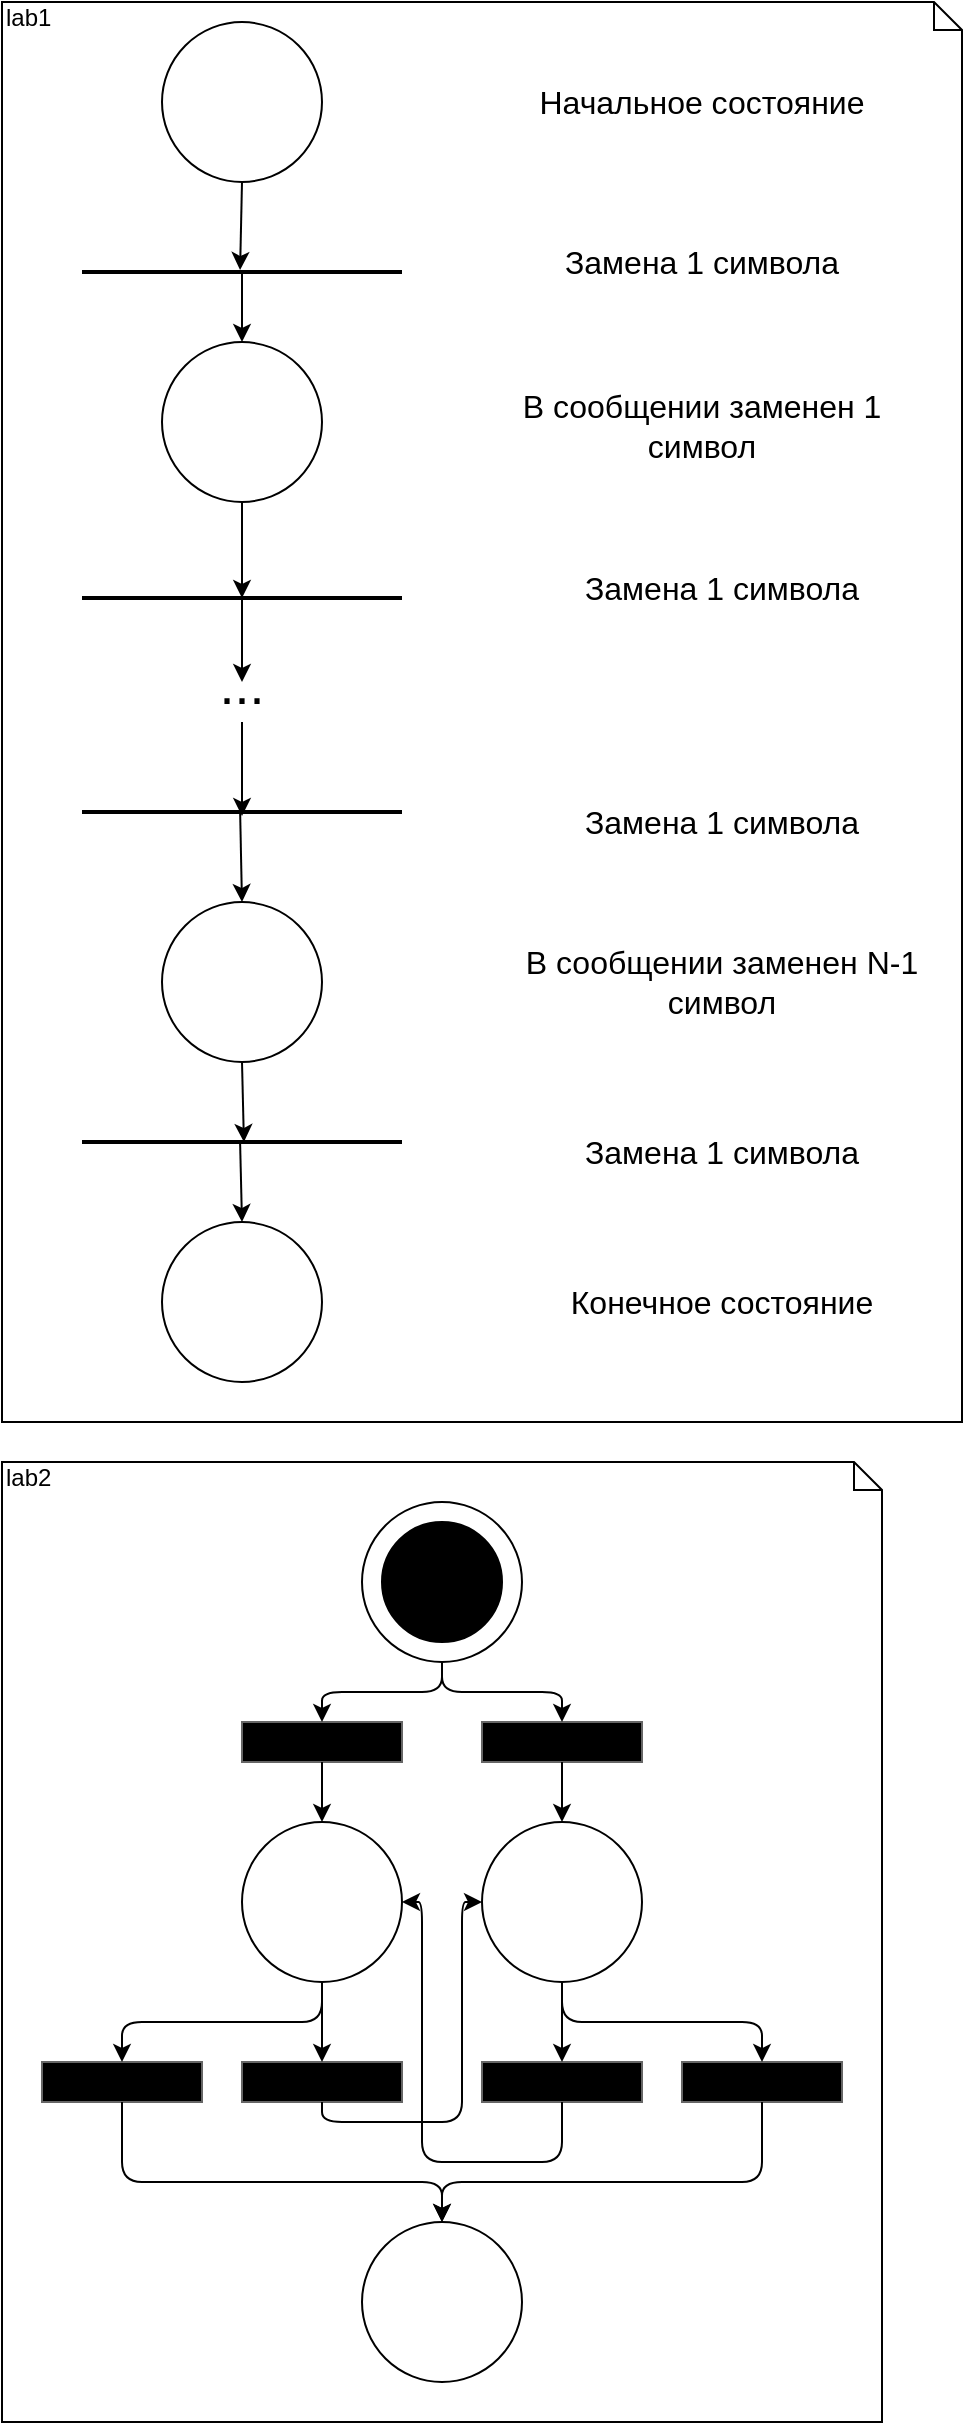 <mxfile version="12.3.2" type="device" pages="1"><diagram id="6GpnvEEy-C2eloMwzxEv" name="Page-1"><mxGraphModel dx="946" dy="725" grid="1" gridSize="10" guides="1" tooltips="1" connect="1" arrows="1" fold="1" page="1" pageScale="1" pageWidth="827" pageHeight="1169" math="0" shadow="0"><root><mxCell id="0"/><mxCell id="1" parent="0"/><mxCell id="kXW_KmqoTyBfFxPTs8dJ-34" value="" style="group" vertex="1" connectable="0" parent="1"><mxGeometry x="40" y="30" width="480" height="710" as="geometry"/></mxCell><mxCell id="kXW_KmqoTyBfFxPTs8dJ-33" value="lab1" style="shape=note;whiteSpace=wrap;html=1;size=14;verticalAlign=top;align=left;spacingTop=-6;" vertex="1" parent="kXW_KmqoTyBfFxPTs8dJ-34"><mxGeometry width="480" height="710" as="geometry"/></mxCell><mxCell id="kXW_KmqoTyBfFxPTs8dJ-1" value="" style="ellipse;whiteSpace=wrap;html=1;aspect=fixed;" vertex="1" parent="kXW_KmqoTyBfFxPTs8dJ-34"><mxGeometry x="80" y="10" width="80" height="80" as="geometry"/></mxCell><mxCell id="kXW_KmqoTyBfFxPTs8dJ-2" value="" style="ellipse;whiteSpace=wrap;html=1;aspect=fixed;" vertex="1" parent="kXW_KmqoTyBfFxPTs8dJ-34"><mxGeometry x="80" y="170" width="80" height="80" as="geometry"/></mxCell><mxCell id="kXW_KmqoTyBfFxPTs8dJ-3" value="" style="ellipse;whiteSpace=wrap;html=1;aspect=fixed;" vertex="1" parent="kXW_KmqoTyBfFxPTs8dJ-34"><mxGeometry x="80" y="450" width="80" height="80" as="geometry"/></mxCell><mxCell id="kXW_KmqoTyBfFxPTs8dJ-4" value="" style="ellipse;whiteSpace=wrap;html=1;aspect=fixed;" vertex="1" parent="kXW_KmqoTyBfFxPTs8dJ-34"><mxGeometry x="80" y="610" width="80" height="80" as="geometry"/></mxCell><mxCell id="kXW_KmqoTyBfFxPTs8dJ-5" value="" style="line;strokeWidth=2;html=1;" vertex="1" parent="kXW_KmqoTyBfFxPTs8dJ-34"><mxGeometry x="40" y="293" width="160" height="10" as="geometry"/></mxCell><mxCell id="kXW_KmqoTyBfFxPTs8dJ-6" value="" style="line;strokeWidth=2;html=1;" vertex="1" parent="kXW_KmqoTyBfFxPTs8dJ-34"><mxGeometry x="40" y="130" width="160" height="10" as="geometry"/></mxCell><mxCell id="kXW_KmqoTyBfFxPTs8dJ-7" value="" style="line;strokeWidth=2;html=1;" vertex="1" parent="kXW_KmqoTyBfFxPTs8dJ-34"><mxGeometry x="40" y="400" width="160" height="10" as="geometry"/></mxCell><mxCell id="kXW_KmqoTyBfFxPTs8dJ-8" value="" style="line;strokeWidth=2;html=1;" vertex="1" parent="kXW_KmqoTyBfFxPTs8dJ-34"><mxGeometry x="40" y="565" width="160" height="10" as="geometry"/></mxCell><mxCell id="kXW_KmqoTyBfFxPTs8dJ-11" value="" style="endArrow=classic;html=1;entryX=0.494;entryY=0.4;entryDx=0;entryDy=0;entryPerimeter=0;exitX=0.5;exitY=1;exitDx=0;exitDy=0;" edge="1" parent="kXW_KmqoTyBfFxPTs8dJ-34" source="kXW_KmqoTyBfFxPTs8dJ-1" target="kXW_KmqoTyBfFxPTs8dJ-6"><mxGeometry width="50" height="50" relative="1" as="geometry"><mxPoint x="300" y="120" as="sourcePoint"/><mxPoint x="350" y="70" as="targetPoint"/></mxGeometry></mxCell><mxCell id="kXW_KmqoTyBfFxPTs8dJ-12" value="" style="endArrow=classic;html=1;entryX=0.5;entryY=0;entryDx=0;entryDy=0;" edge="1" parent="kXW_KmqoTyBfFxPTs8dJ-34" target="kXW_KmqoTyBfFxPTs8dJ-2"><mxGeometry width="50" height="50" relative="1" as="geometry"><mxPoint x="120" y="136" as="sourcePoint"/><mxPoint x="410" y="150" as="targetPoint"/></mxGeometry></mxCell><mxCell id="kXW_KmqoTyBfFxPTs8dJ-13" value="" style="endArrow=classic;html=1;exitX=0.5;exitY=1;exitDx=0;exitDy=0;" edge="1" parent="kXW_KmqoTyBfFxPTs8dJ-34" source="kXW_KmqoTyBfFxPTs8dJ-2"><mxGeometry width="50" height="50" relative="1" as="geometry"><mxPoint x="300" y="230" as="sourcePoint"/><mxPoint x="120" y="298" as="targetPoint"/></mxGeometry></mxCell><mxCell id="kXW_KmqoTyBfFxPTs8dJ-16" value="" style="endArrow=classic;html=1;exitX=0.5;exitY=0.5;exitDx=0;exitDy=0;exitPerimeter=0;" edge="1" parent="kXW_KmqoTyBfFxPTs8dJ-34" source="kXW_KmqoTyBfFxPTs8dJ-5"><mxGeometry width="50" height="50" relative="1" as="geometry"><mxPoint x="190" y="370" as="sourcePoint"/><mxPoint x="120" y="340" as="targetPoint"/></mxGeometry></mxCell><mxCell id="kXW_KmqoTyBfFxPTs8dJ-17" value="&lt;font style=&quot;font-size: 27px&quot;&gt;...&lt;/font&gt;" style="text;html=1;strokeColor=none;fillColor=none;align=center;verticalAlign=bottom;whiteSpace=wrap;rounded=0padding:5px&#10;;" vertex="1" parent="kXW_KmqoTyBfFxPTs8dJ-34"><mxGeometry x="100" y="340" width="40" height="20" as="geometry"/></mxCell><mxCell id="kXW_KmqoTyBfFxPTs8dJ-21" value="" style="endArrow=classic;html=1;exitX=0.5;exitY=1;exitDx=0;exitDy=0;entryX=0.5;entryY=0.7;entryDx=0;entryDy=0;entryPerimeter=0;" edge="1" parent="kXW_KmqoTyBfFxPTs8dJ-34" source="kXW_KmqoTyBfFxPTs8dJ-17" target="kXW_KmqoTyBfFxPTs8dJ-7"><mxGeometry width="50" height="50" relative="1" as="geometry"><mxPoint x="240" y="380" as="sourcePoint"/><mxPoint x="290" y="330" as="targetPoint"/></mxGeometry></mxCell><mxCell id="kXW_KmqoTyBfFxPTs8dJ-22" value="" style="endArrow=classic;html=1;exitX=0.494;exitY=0.4;exitDx=0;exitDy=0;exitPerimeter=0;entryX=0.5;entryY=0;entryDx=0;entryDy=0;" edge="1" parent="kXW_KmqoTyBfFxPTs8dJ-34" source="kXW_KmqoTyBfFxPTs8dJ-7" target="kXW_KmqoTyBfFxPTs8dJ-3"><mxGeometry width="50" height="50" relative="1" as="geometry"><mxPoint x="320" y="390" as="sourcePoint"/><mxPoint x="370" y="340" as="targetPoint"/></mxGeometry></mxCell><mxCell id="kXW_KmqoTyBfFxPTs8dJ-23" value="" style="endArrow=classic;html=1;exitX=0.5;exitY=1;exitDx=0;exitDy=0;entryX=0.506;entryY=0.5;entryDx=0;entryDy=0;entryPerimeter=0;" edge="1" parent="kXW_KmqoTyBfFxPTs8dJ-34" source="kXW_KmqoTyBfFxPTs8dJ-3" target="kXW_KmqoTyBfFxPTs8dJ-8"><mxGeometry width="50" height="50" relative="1" as="geometry"><mxPoint x="280" y="480" as="sourcePoint"/><mxPoint x="330" y="430" as="targetPoint"/></mxGeometry></mxCell><mxCell id="kXW_KmqoTyBfFxPTs8dJ-24" value="" style="endArrow=classic;html=1;exitX=0.494;exitY=0.5;exitDx=0;exitDy=0;exitPerimeter=0;entryX=0.5;entryY=0;entryDx=0;entryDy=0;" edge="1" parent="kXW_KmqoTyBfFxPTs8dJ-34" source="kXW_KmqoTyBfFxPTs8dJ-8" target="kXW_KmqoTyBfFxPTs8dJ-4"><mxGeometry width="50" height="50" relative="1" as="geometry"><mxPoint x="330" y="640" as="sourcePoint"/><mxPoint x="380" y="590" as="targetPoint"/></mxGeometry></mxCell><mxCell id="kXW_KmqoTyBfFxPTs8dJ-25" value="&lt;font style=&quot;font-size: 16px&quot;&gt;Начальное состояние&lt;/font&gt;" style="text;html=1;strokeColor=none;fillColor=none;align=center;verticalAlign=middle;whiteSpace=wrap;rounded=0;" vertex="1" parent="kXW_KmqoTyBfFxPTs8dJ-34"><mxGeometry x="240" y="30" width="220" height="40" as="geometry"/></mxCell><mxCell id="kXW_KmqoTyBfFxPTs8dJ-26" value="&lt;span style=&quot;font-size: 16px&quot;&gt;Замена 1 символа&lt;/span&gt;" style="text;html=1;strokeColor=none;fillColor=none;align=center;verticalAlign=middle;whiteSpace=wrap;rounded=0;" vertex="1" parent="kXW_KmqoTyBfFxPTs8dJ-34"><mxGeometry x="240" y="110" width="220" height="40" as="geometry"/></mxCell><mxCell id="kXW_KmqoTyBfFxPTs8dJ-27" value="&lt;span style=&quot;font-size: 16px&quot;&gt;В сообщении заменен 1 символ&lt;/span&gt;" style="text;html=1;strokeColor=none;fillColor=none;align=center;verticalAlign=middle;whiteSpace=wrap;rounded=0;" vertex="1" parent="kXW_KmqoTyBfFxPTs8dJ-34"><mxGeometry x="240" y="191.5" width="220" height="40" as="geometry"/></mxCell><mxCell id="kXW_KmqoTyBfFxPTs8dJ-28" value="&lt;span style=&quot;font-size: 16px&quot;&gt;Замена 1 символа&lt;/span&gt;" style="text;html=1;strokeColor=none;fillColor=none;align=center;verticalAlign=middle;whiteSpace=wrap;rounded=0;" vertex="1" parent="kXW_KmqoTyBfFxPTs8dJ-34"><mxGeometry x="250" y="273" width="220" height="40" as="geometry"/></mxCell><mxCell id="kXW_KmqoTyBfFxPTs8dJ-29" value="&lt;span style=&quot;font-size: 16px&quot;&gt;Замена 1 символа&lt;/span&gt;" style="text;html=1;strokeColor=none;fillColor=none;align=center;verticalAlign=middle;whiteSpace=wrap;rounded=0;" vertex="1" parent="kXW_KmqoTyBfFxPTs8dJ-34"><mxGeometry x="250" y="390" width="220" height="40" as="geometry"/></mxCell><mxCell id="kXW_KmqoTyBfFxPTs8dJ-30" value="&lt;span style=&quot;font-size: 16px&quot;&gt;В сообщении заменен N-1 символ&lt;/span&gt;" style="text;html=1;strokeColor=none;fillColor=none;align=center;verticalAlign=middle;whiteSpace=wrap;rounded=0;" vertex="1" parent="kXW_KmqoTyBfFxPTs8dJ-34"><mxGeometry x="250" y="470" width="220" height="40" as="geometry"/></mxCell><mxCell id="kXW_KmqoTyBfFxPTs8dJ-31" value="&lt;span style=&quot;font-size: 16px&quot;&gt;Замена 1 символа&lt;/span&gt;" style="text;html=1;strokeColor=none;fillColor=none;align=center;verticalAlign=middle;whiteSpace=wrap;rounded=0;" vertex="1" parent="kXW_KmqoTyBfFxPTs8dJ-34"><mxGeometry x="250" y="555" width="220" height="40" as="geometry"/></mxCell><mxCell id="kXW_KmqoTyBfFxPTs8dJ-32" value="&lt;font style=&quot;font-size: 16px&quot;&gt;Конечное состояние&lt;/font&gt;" style="text;html=1;strokeColor=none;fillColor=none;align=center;verticalAlign=middle;whiteSpace=wrap;rounded=0;" vertex="1" parent="kXW_KmqoTyBfFxPTs8dJ-34"><mxGeometry x="250" y="630" width="220" height="40" as="geometry"/></mxCell><mxCell id="kXW_KmqoTyBfFxPTs8dJ-122" value="" style="group" vertex="1" connectable="0" parent="1"><mxGeometry x="40" y="760" width="440" height="480" as="geometry"/></mxCell><mxCell id="kXW_KmqoTyBfFxPTs8dJ-121" value="lab2" style="shape=note;whiteSpace=wrap;html=1;size=14;verticalAlign=top;align=left;spacingTop=-6;" vertex="1" parent="kXW_KmqoTyBfFxPTs8dJ-122"><mxGeometry width="440" height="480" as="geometry"/></mxCell><mxCell id="kXW_KmqoTyBfFxPTs8dJ-90" value="" style="ellipse;whiteSpace=wrap;html=1;aspect=fixed;" vertex="1" parent="kXW_KmqoTyBfFxPTs8dJ-122"><mxGeometry x="180" y="20" width="80" height="80" as="geometry"/></mxCell><mxCell id="kXW_KmqoTyBfFxPTs8dJ-91" value="" style="ellipse;whiteSpace=wrap;html=1;aspect=fixed;" vertex="1" parent="kXW_KmqoTyBfFxPTs8dJ-122"><mxGeometry x="120" y="180" width="80" height="80" as="geometry"/></mxCell><mxCell id="kXW_KmqoTyBfFxPTs8dJ-92" value="" style="ellipse;whiteSpace=wrap;html=1;aspect=fixed;" vertex="1" parent="kXW_KmqoTyBfFxPTs8dJ-122"><mxGeometry x="240" y="180" width="80" height="80" as="geometry"/></mxCell><mxCell id="kXW_KmqoTyBfFxPTs8dJ-94" value="" style="rounded=0;whiteSpace=wrap;html=1;fillColor=#000000;strokeColor=#666666;fontColor=#333333;" vertex="1" parent="kXW_KmqoTyBfFxPTs8dJ-122"><mxGeometry x="120" y="130" width="80" height="20" as="geometry"/></mxCell><mxCell id="kXW_KmqoTyBfFxPTs8dJ-95" value="" style="rounded=0;whiteSpace=wrap;html=1;fillColor=#000000;strokeColor=#666666;fontColor=#333333;" vertex="1" parent="kXW_KmqoTyBfFxPTs8dJ-122"><mxGeometry x="240" y="130" width="80" height="20" as="geometry"/></mxCell><mxCell id="kXW_KmqoTyBfFxPTs8dJ-96" value="" style="rounded=0;whiteSpace=wrap;html=1;fillColor=#000000;strokeColor=#666666;fontColor=#333333;" vertex="1" parent="kXW_KmqoTyBfFxPTs8dJ-122"><mxGeometry x="240" y="300" width="80" height="20" as="geometry"/></mxCell><mxCell id="kXW_KmqoTyBfFxPTs8dJ-97" value="" style="rounded=0;whiteSpace=wrap;html=1;fillColor=#000000;strokeColor=#666666;fontColor=#333333;" vertex="1" parent="kXW_KmqoTyBfFxPTs8dJ-122"><mxGeometry x="340" y="300" width="80" height="20" as="geometry"/></mxCell><mxCell id="kXW_KmqoTyBfFxPTs8dJ-98" value="" style="rounded=0;whiteSpace=wrap;html=1;fillColor=#000000;strokeColor=#666666;fontColor=#333333;" vertex="1" parent="kXW_KmqoTyBfFxPTs8dJ-122"><mxGeometry x="120" y="300" width="80" height="20" as="geometry"/></mxCell><mxCell id="kXW_KmqoTyBfFxPTs8dJ-99" value="" style="rounded=0;whiteSpace=wrap;html=1;fillColor=#000000;strokeColor=#666666;fontColor=#333333;" vertex="1" parent="kXW_KmqoTyBfFxPTs8dJ-122"><mxGeometry x="20" y="300" width="80" height="20" as="geometry"/></mxCell><mxCell id="kXW_KmqoTyBfFxPTs8dJ-103" value="" style="edgeStyle=elbowEdgeStyle;elbow=vertical;endArrow=classic;html=1;exitX=0.5;exitY=1;exitDx=0;exitDy=0;entryX=0.5;entryY=0;entryDx=0;entryDy=0;" edge="1" parent="kXW_KmqoTyBfFxPTs8dJ-122" source="kXW_KmqoTyBfFxPTs8dJ-90" target="kXW_KmqoTyBfFxPTs8dJ-94"><mxGeometry width="50" height="50" relative="1" as="geometry"><mxPoint x="-60" y="160" as="sourcePoint"/><mxPoint x="-10" y="110" as="targetPoint"/></mxGeometry></mxCell><mxCell id="kXW_KmqoTyBfFxPTs8dJ-104" value="" style="edgeStyle=elbowEdgeStyle;elbow=vertical;endArrow=classic;html=1;exitX=0.5;exitY=1;exitDx=0;exitDy=0;entryX=0.5;entryY=0;entryDx=0;entryDy=0;" edge="1" parent="kXW_KmqoTyBfFxPTs8dJ-122" source="kXW_KmqoTyBfFxPTs8dJ-90" target="kXW_KmqoTyBfFxPTs8dJ-95"><mxGeometry width="50" height="50" relative="1" as="geometry"><mxPoint x="-30" y="130" as="sourcePoint"/><mxPoint x="20" y="80" as="targetPoint"/></mxGeometry></mxCell><mxCell id="kXW_KmqoTyBfFxPTs8dJ-105" value="" style="edgeStyle=elbowEdgeStyle;elbow=vertical;endArrow=classic;html=1;exitX=0.5;exitY=1;exitDx=0;exitDy=0;entryX=0.5;entryY=0;entryDx=0;entryDy=0;" edge="1" parent="kXW_KmqoTyBfFxPTs8dJ-122" source="kXW_KmqoTyBfFxPTs8dJ-94" target="kXW_KmqoTyBfFxPTs8dJ-91"><mxGeometry width="50" height="50" relative="1" as="geometry"><mxPoint x="-10" y="220" as="sourcePoint"/><mxPoint x="40" y="170" as="targetPoint"/></mxGeometry></mxCell><mxCell id="kXW_KmqoTyBfFxPTs8dJ-106" value="" style="edgeStyle=elbowEdgeStyle;elbow=vertical;endArrow=classic;html=1;exitX=0.5;exitY=1;exitDx=0;exitDy=0;entryX=0.5;entryY=0;entryDx=0;entryDy=0;" edge="1" parent="kXW_KmqoTyBfFxPTs8dJ-122" source="kXW_KmqoTyBfFxPTs8dJ-95" target="kXW_KmqoTyBfFxPTs8dJ-92"><mxGeometry width="50" height="50" relative="1" as="geometry"><mxPoint x="480" y="240" as="sourcePoint"/><mxPoint x="530" y="190" as="targetPoint"/></mxGeometry></mxCell><mxCell id="kXW_KmqoTyBfFxPTs8dJ-107" value="" style="edgeStyle=elbowEdgeStyle;elbow=vertical;endArrow=classic;html=1;exitX=0.5;exitY=1;exitDx=0;exitDy=0;entryX=0.5;entryY=0;entryDx=0;entryDy=0;" edge="1" parent="kXW_KmqoTyBfFxPTs8dJ-122" source="kXW_KmqoTyBfFxPTs8dJ-91" target="kXW_KmqoTyBfFxPTs8dJ-99"><mxGeometry width="50" height="50" relative="1" as="geometry"><mxPoint y="270" as="sourcePoint"/><mxPoint x="50" y="220" as="targetPoint"/></mxGeometry></mxCell><mxCell id="kXW_KmqoTyBfFxPTs8dJ-108" value="" style="edgeStyle=elbowEdgeStyle;elbow=horizontal;endArrow=classic;html=1;exitX=0.5;exitY=1;exitDx=0;exitDy=0;entryX=0.5;entryY=0;entryDx=0;entryDy=0;" edge="1" parent="kXW_KmqoTyBfFxPTs8dJ-122" source="kXW_KmqoTyBfFxPTs8dJ-91" target="kXW_KmqoTyBfFxPTs8dJ-98"><mxGeometry width="50" height="50" relative="1" as="geometry"><mxPoint x="-80" y="240" as="sourcePoint"/><mxPoint x="-30" y="190" as="targetPoint"/></mxGeometry></mxCell><mxCell id="kXW_KmqoTyBfFxPTs8dJ-110" value="" style="edgeStyle=elbowEdgeStyle;elbow=vertical;endArrow=classic;html=1;exitX=0.5;exitY=1;exitDx=0;exitDy=0;entryX=0.5;entryY=0;entryDx=0;entryDy=0;" edge="1" parent="kXW_KmqoTyBfFxPTs8dJ-122" source="kXW_KmqoTyBfFxPTs8dJ-92" target="kXW_KmqoTyBfFxPTs8dJ-97"><mxGeometry width="50" height="50" relative="1" as="geometry"><mxPoint x="370" y="220" as="sourcePoint"/><mxPoint x="420" y="170" as="targetPoint"/></mxGeometry></mxCell><mxCell id="kXW_KmqoTyBfFxPTs8dJ-111" value="" style="edgeStyle=elbowEdgeStyle;elbow=vertical;endArrow=classic;html=1;exitX=0.5;exitY=1;exitDx=0;exitDy=0;entryX=0.5;entryY=0;entryDx=0;entryDy=0;" edge="1" parent="kXW_KmqoTyBfFxPTs8dJ-122" source="kXW_KmqoTyBfFxPTs8dJ-92" target="kXW_KmqoTyBfFxPTs8dJ-96"><mxGeometry width="50" height="50" relative="1" as="geometry"><mxPoint x="350" y="230" as="sourcePoint"/><mxPoint x="400" y="180" as="targetPoint"/></mxGeometry></mxCell><mxCell id="kXW_KmqoTyBfFxPTs8dJ-113" value="" style="edgeStyle=segmentEdgeStyle;endArrow=classic;html=1;exitX=0.5;exitY=1;exitDx=0;exitDy=0;entryX=1;entryY=0.5;entryDx=0;entryDy=0;" edge="1" parent="kXW_KmqoTyBfFxPTs8dJ-122" source="kXW_KmqoTyBfFxPTs8dJ-96" target="kXW_KmqoTyBfFxPTs8dJ-91"><mxGeometry width="50" height="50" relative="1" as="geometry"><mxPoint x="190" y="420" as="sourcePoint"/><mxPoint x="240" y="370" as="targetPoint"/><Array as="points"><mxPoint x="280" y="350"/><mxPoint x="210" y="350"/><mxPoint x="210" y="220"/></Array></mxGeometry></mxCell><mxCell id="kXW_KmqoTyBfFxPTs8dJ-114" value="" style="edgeStyle=segmentEdgeStyle;endArrow=classic;html=1;entryX=0;entryY=0.5;entryDx=0;entryDy=0;exitX=0.5;exitY=1;exitDx=0;exitDy=0;" edge="1" parent="kXW_KmqoTyBfFxPTs8dJ-122" source="kXW_KmqoTyBfFxPTs8dJ-98" target="kXW_KmqoTyBfFxPTs8dJ-92"><mxGeometry width="50" height="50" relative="1" as="geometry"><mxPoint x="130" y="400" as="sourcePoint"/><mxPoint x="180" y="350" as="targetPoint"/><Array as="points"><mxPoint x="160" y="330"/><mxPoint x="230" y="330"/><mxPoint x="230" y="220"/></Array></mxGeometry></mxCell><mxCell id="kXW_KmqoTyBfFxPTs8dJ-117" value="" style="ellipse;whiteSpace=wrap;html=1;aspect=fixed;" vertex="1" parent="kXW_KmqoTyBfFxPTs8dJ-122"><mxGeometry x="180" y="380" width="80" height="80" as="geometry"/></mxCell><mxCell id="kXW_KmqoTyBfFxPTs8dJ-118" value="" style="edgeStyle=elbowEdgeStyle;elbow=vertical;endArrow=classic;html=1;exitX=0.5;exitY=1;exitDx=0;exitDy=0;entryX=0.5;entryY=0;entryDx=0;entryDy=0;" edge="1" parent="kXW_KmqoTyBfFxPTs8dJ-122" source="kXW_KmqoTyBfFxPTs8dJ-97" target="kXW_KmqoTyBfFxPTs8dJ-117"><mxGeometry width="50" height="50" relative="1" as="geometry"><mxPoint x="340" y="430" as="sourcePoint"/><mxPoint x="390" y="380" as="targetPoint"/><Array as="points"><mxPoint x="290" y="360"/></Array></mxGeometry></mxCell><mxCell id="kXW_KmqoTyBfFxPTs8dJ-119" value="" style="edgeStyle=elbowEdgeStyle;elbow=vertical;endArrow=classic;html=1;exitX=0.5;exitY=1;exitDx=0;exitDy=0;entryX=0.5;entryY=0;entryDx=0;entryDy=0;" edge="1" parent="kXW_KmqoTyBfFxPTs8dJ-122" source="kXW_KmqoTyBfFxPTs8dJ-99" target="kXW_KmqoTyBfFxPTs8dJ-117"><mxGeometry width="50" height="50" relative="1" as="geometry"><mxPoint x="30" y="420" as="sourcePoint"/><mxPoint x="80" y="370" as="targetPoint"/><Array as="points"><mxPoint x="140" y="360"/></Array></mxGeometry></mxCell><mxCell id="kXW_KmqoTyBfFxPTs8dJ-120" value="" style="ellipse;whiteSpace=wrap;html=1;aspect=fixed;fillColor=#000000;" vertex="1" parent="kXW_KmqoTyBfFxPTs8dJ-122"><mxGeometry x="190" y="30" width="60" height="60" as="geometry"/></mxCell></root></mxGraphModel></diagram></mxfile>